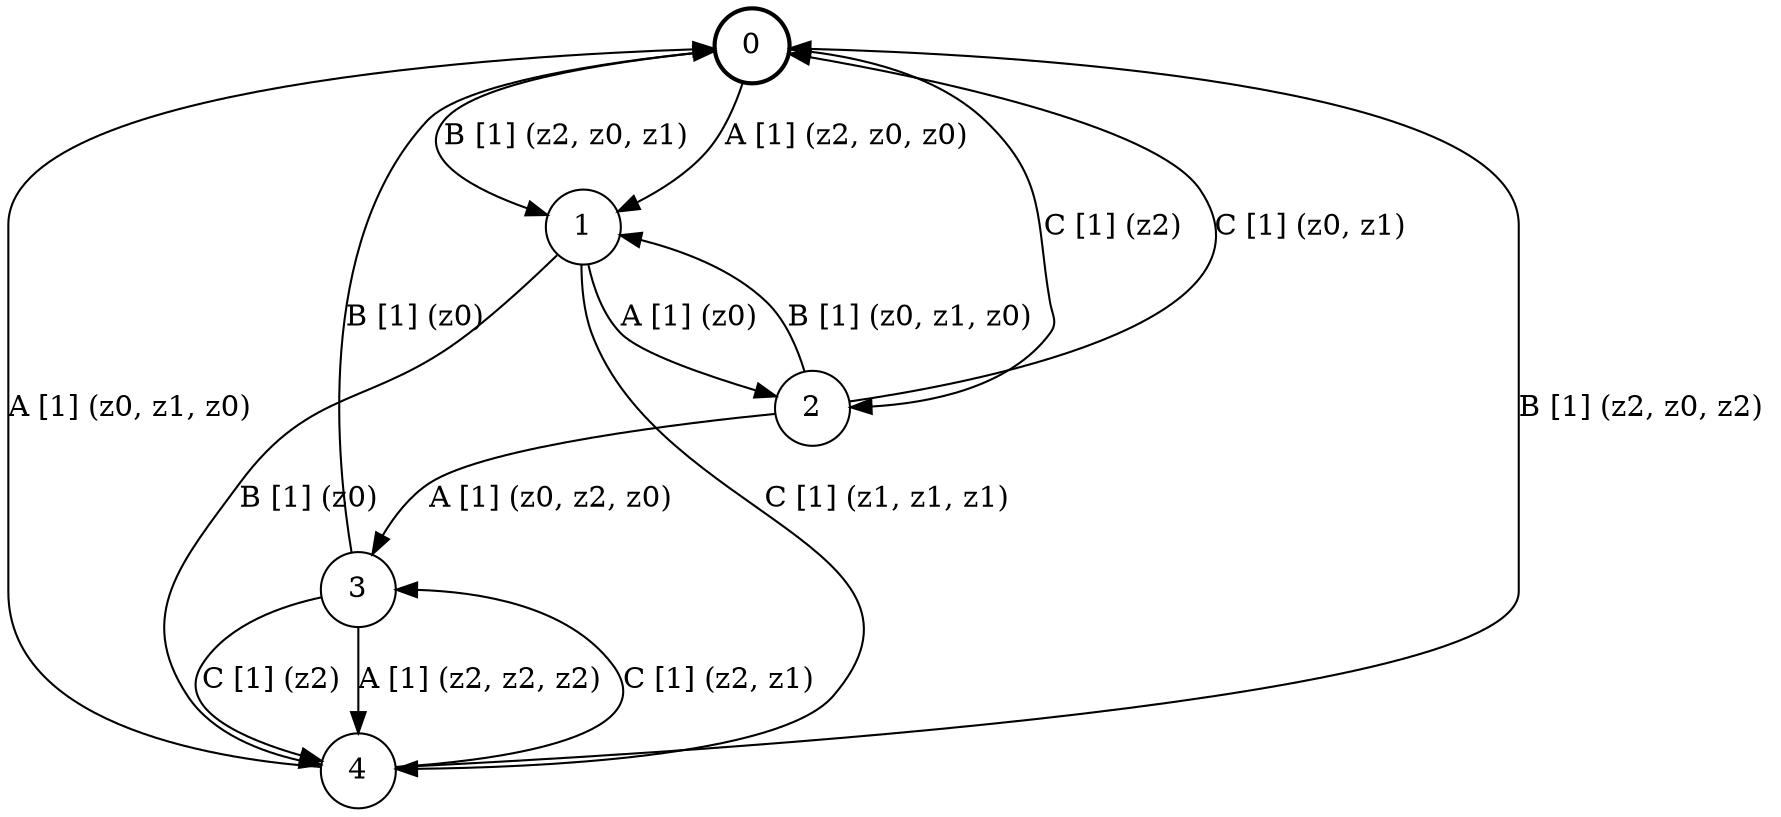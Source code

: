 # generated file, don't try to modify
# command: dot -Tpng <filename> > tree.png
digraph Automaton {
    node [shape = circle];
    0 [style = "bold"];
    0 -> 1 [label = "A [1] (z2, z0, z0) "];
    0 -> 1 [label = "B [1] (z2, z0, z1) "];
    0 -> 2 [label = "C [1] (z2) "];
    1 -> 2 [label = "A [1] (z0) "];
    1 -> 4 [label = "B [1] (z0) "];
    1 -> 4 [label = "C [1] (z1, z1, z1) "];
    2 -> 3 [label = "A [1] (z0, z2, z0) "];
    2 -> 1 [label = "B [1] (z0, z1, z0) "];
    2 -> 0 [label = "C [1] (z0, z1) "];
    3 -> 4 [label = "A [1] (z2, z2, z2) "];
    3 -> 0 [label = "B [1] (z0) "];
    3 -> 4 [label = "C [1] (z2) "];
    4 -> 0 [label = "A [1] (z0, z1, z0) "];
    4 -> 0 [label = "B [1] (z2, z0, z2) "];
    4 -> 3 [label = "C [1] (z2, z1) "];
}
